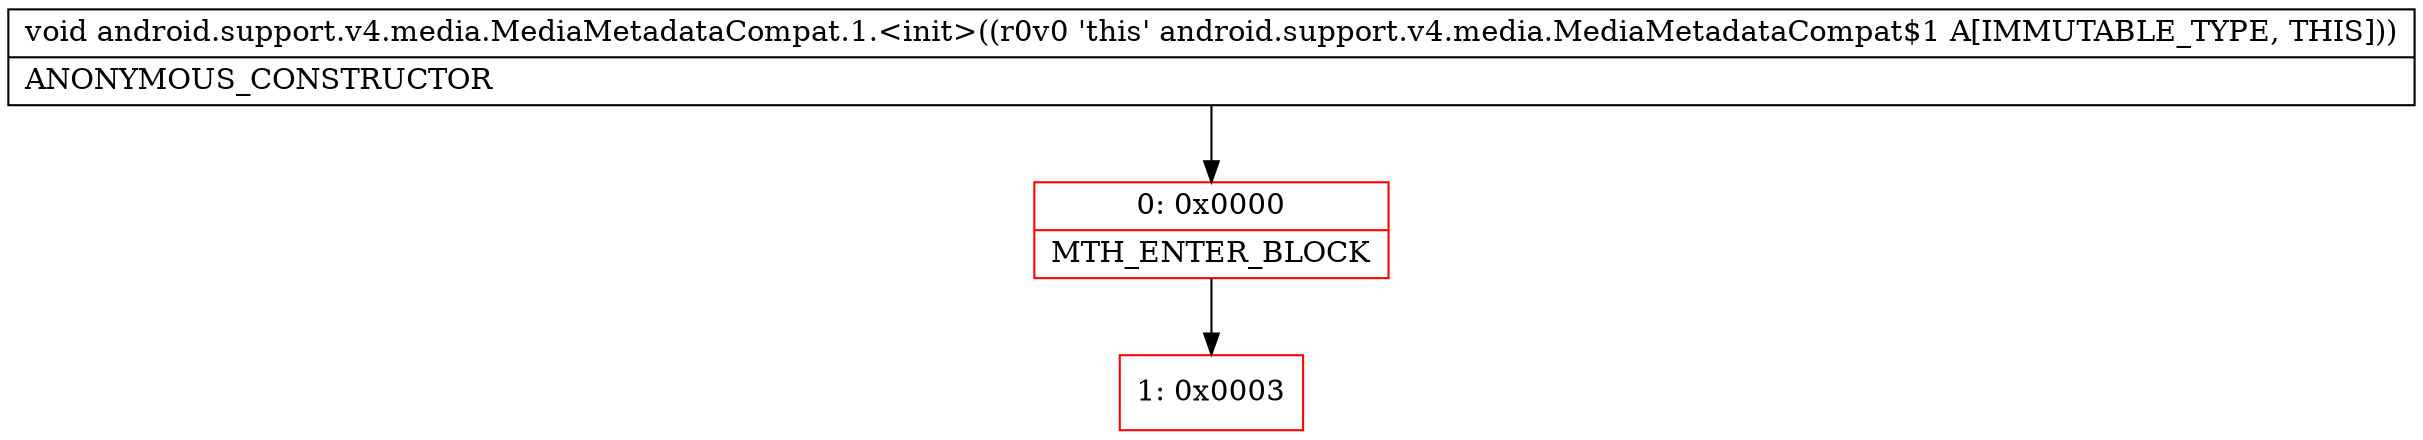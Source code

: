digraph "CFG forandroid.support.v4.media.MediaMetadataCompat.1.\<init\>()V" {
subgraph cluster_Region_304530460 {
label = "R(0)";
node [shape=record,color=blue];
}
Node_0 [shape=record,color=red,label="{0\:\ 0x0000|MTH_ENTER_BLOCK\l}"];
Node_1 [shape=record,color=red,label="{1\:\ 0x0003}"];
MethodNode[shape=record,label="{void android.support.v4.media.MediaMetadataCompat.1.\<init\>((r0v0 'this' android.support.v4.media.MediaMetadataCompat$1 A[IMMUTABLE_TYPE, THIS]))  | ANONYMOUS_CONSTRUCTOR\l}"];
MethodNode -> Node_0;
Node_0 -> Node_1;
}

